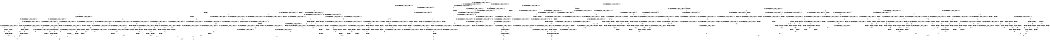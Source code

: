 digraph BCG {
size = "7, 10.5";
center = TRUE;
node [shape = circle];
0 [peripheries = 2];
0 -> 1 [label = "EX !0 !ATOMIC_EXCH_BRANCH (1, +1, TRUE, +0, 2, TRUE) !{0, 1, 2}"];
0 -> 2 [label = "EX !2 !ATOMIC_EXCH_BRANCH (1, +0, FALSE, +0, 3, TRUE) !{0, 1, 2}"];
0 -> 3 [label = "EX !1 !ATOMIC_EXCH_BRANCH (1, +0, TRUE, +0, 1, TRUE) !{0, 1, 2}"];
0 -> 4 [label = "EX !0 !ATOMIC_EXCH_BRANCH (1, +1, TRUE, +0, 2, TRUE) !{0, 1, 2}"];
1 -> 5 [label = "EX !2 !ATOMIC_EXCH_BRANCH (1, +0, FALSE, +0, 3, FALSE) !{0, 1, 2}"];
1 -> 6 [label = "EX !1 !ATOMIC_EXCH_BRANCH (1, +0, TRUE, +0, 1, FALSE) !{0, 1, 2}"];
1 -> 7 [label = "TERMINATE !0"];
2 -> 8 [label = "EX !0 !ATOMIC_EXCH_BRANCH (1, +1, TRUE, +0, 2, TRUE) !{0, 1, 2}"];
2 -> 9 [label = "EX !1 !ATOMIC_EXCH_BRANCH (1, +0, TRUE, +0, 1, TRUE) !{0, 1, 2}"];
2 -> 10 [label = "TERMINATE !2"];
2 -> 11 [label = "EX !0 !ATOMIC_EXCH_BRANCH (1, +1, TRUE, +0, 2, TRUE) !{0, 1, 2}"];
3 -> 3 [label = "EX !1 !ATOMIC_EXCH_BRANCH (1, +0, TRUE, +0, 1, TRUE) !{0, 1, 2}"];
3 -> 12 [label = "EX !0 !ATOMIC_EXCH_BRANCH (1, +1, TRUE, +0, 2, TRUE) !{0, 1, 2}"];
3 -> 13 [label = "EX !2 !ATOMIC_EXCH_BRANCH (1, +0, FALSE, +0, 3, TRUE) !{0, 1, 2}"];
3 -> 14 [label = "EX !0 !ATOMIC_EXCH_BRANCH (1, +1, TRUE, +0, 2, TRUE) !{0, 1, 2}"];
4 -> 15 [label = "EX !1 !ATOMIC_EXCH_BRANCH (1, +0, TRUE, +0, 1, FALSE) !{0, 1, 2}"];
4 -> 16 [label = "EX !2 !ATOMIC_EXCH_BRANCH (1, +0, FALSE, +0, 3, FALSE) !{0, 1, 2}"];
4 -> 17 [label = "EX !1 !ATOMIC_EXCH_BRANCH (1, +0, TRUE, +0, 1, FALSE) !{0, 1, 2}"];
4 -> 18 [label = "TERMINATE !0"];
5 -> 19 [label = "EX !2 !ATOMIC_EXCH_BRANCH (1, +1, TRUE, +0, 3, FALSE) !{0, 1, 2}"];
5 -> 20 [label = "EX !1 !ATOMIC_EXCH_BRANCH (1, +0, TRUE, +0, 1, FALSE) !{0, 1, 2}"];
5 -> 21 [label = "TERMINATE !0"];
6 -> 22 [label = "EX !2 !ATOMIC_EXCH_BRANCH (1, +0, FALSE, +0, 3, TRUE) !{0, 1, 2}"];
6 -> 23 [label = "TERMINATE !0"];
6 -> 24 [label = "TERMINATE !1"];
7 -> 25 [label = "EX !2 !ATOMIC_EXCH_BRANCH (1, +0, FALSE, +0, 3, FALSE) !{1, 2}"];
7 -> 26 [label = "EX !1 !ATOMIC_EXCH_BRANCH (1, +0, TRUE, +0, 1, FALSE) !{1, 2}"];
7 -> 27 [label = "EX !1 !ATOMIC_EXCH_BRANCH (1, +0, TRUE, +0, 1, FALSE) !{1, 2}"];
8 -> 28 [label = "EX !1 !ATOMIC_EXCH_BRANCH (1, +0, TRUE, +0, 1, FALSE) !{0, 1, 2}"];
8 -> 29 [label = "TERMINATE !0"];
8 -> 30 [label = "TERMINATE !2"];
9 -> 9 [label = "EX !1 !ATOMIC_EXCH_BRANCH (1, +0, TRUE, +0, 1, TRUE) !{0, 1, 2}"];
9 -> 31 [label = "EX !0 !ATOMIC_EXCH_BRANCH (1, +1, TRUE, +0, 2, TRUE) !{0, 1, 2}"];
9 -> 32 [label = "TERMINATE !2"];
9 -> 33 [label = "EX !0 !ATOMIC_EXCH_BRANCH (1, +1, TRUE, +0, 2, TRUE) !{0, 1, 2}"];
10 -> 34 [label = "EX !0 !ATOMIC_EXCH_BRANCH (1, +1, TRUE, +0, 2, TRUE) !{0, 1}"];
10 -> 35 [label = "EX !1 !ATOMIC_EXCH_BRANCH (1, +0, TRUE, +0, 1, TRUE) !{0, 1}"];
10 -> 36 [label = "EX !0 !ATOMIC_EXCH_BRANCH (1, +1, TRUE, +0, 2, TRUE) !{0, 1}"];
11 -> 37 [label = "EX !1 !ATOMIC_EXCH_BRANCH (1, +0, TRUE, +0, 1, FALSE) !{0, 1, 2}"];
11 -> 38 [label = "EX !1 !ATOMIC_EXCH_BRANCH (1, +0, TRUE, +0, 1, FALSE) !{0, 1, 2}"];
11 -> 39 [label = "TERMINATE !0"];
11 -> 40 [label = "TERMINATE !2"];
12 -> 6 [label = "EX !1 !ATOMIC_EXCH_BRANCH (1, +0, TRUE, +0, 1, FALSE) !{0, 1, 2}"];
12 -> 41 [label = "EX !2 !ATOMIC_EXCH_BRANCH (1, +0, FALSE, +0, 3, FALSE) !{0, 1, 2}"];
12 -> 42 [label = "TERMINATE !0"];
13 -> 9 [label = "EX !1 !ATOMIC_EXCH_BRANCH (1, +0, TRUE, +0, 1, TRUE) !{0, 1, 2}"];
13 -> 31 [label = "EX !0 !ATOMIC_EXCH_BRANCH (1, +1, TRUE, +0, 2, TRUE) !{0, 1, 2}"];
13 -> 32 [label = "TERMINATE !2"];
13 -> 33 [label = "EX !0 !ATOMIC_EXCH_BRANCH (1, +1, TRUE, +0, 2, TRUE) !{0, 1, 2}"];
14 -> 15 [label = "EX !1 !ATOMIC_EXCH_BRANCH (1, +0, TRUE, +0, 1, FALSE) !{0, 1, 2}"];
14 -> 17 [label = "EX !1 !ATOMIC_EXCH_BRANCH (1, +0, TRUE, +0, 1, FALSE) !{0, 1, 2}"];
14 -> 43 [label = "EX !2 !ATOMIC_EXCH_BRANCH (1, +0, FALSE, +0, 3, FALSE) !{0, 1, 2}"];
14 -> 44 [label = "TERMINATE !0"];
15 -> 45 [label = "EX !2 !ATOMIC_EXCH_BRANCH (1, +0, FALSE, +0, 3, TRUE) !{0, 1, 2}"];
15 -> 46 [label = "EX !2 !ATOMIC_EXCH_BRANCH (1, +0, FALSE, +0, 3, TRUE) !{0, 1, 2}"];
15 -> 47 [label = "TERMINATE !0"];
15 -> 48 [label = "TERMINATE !1"];
16 -> 49 [label = "EX !1 !ATOMIC_EXCH_BRANCH (1, +0, TRUE, +0, 1, FALSE) !{0, 1, 2}"];
16 -> 50 [label = "EX !2 !ATOMIC_EXCH_BRANCH (1, +1, TRUE, +0, 3, FALSE) !{0, 1, 2}"];
16 -> 51 [label = "EX !1 !ATOMIC_EXCH_BRANCH (1, +0, TRUE, +0, 1, FALSE) !{0, 1, 2}"];
16 -> 52 [label = "TERMINATE !0"];
17 -> 53 [label = "EX !2 !ATOMIC_EXCH_BRANCH (1, +0, FALSE, +0, 3, TRUE) !{0, 1, 2}"];
17 -> 54 [label = "TERMINATE !0"];
17 -> 55 [label = "TERMINATE !1"];
18 -> 56 [label = "EX !2 !ATOMIC_EXCH_BRANCH (1, +0, FALSE, +0, 3, FALSE) !{1, 2}"];
18 -> 57 [label = "EX !1 !ATOMIC_EXCH_BRANCH (1, +0, TRUE, +0, 1, FALSE) !{1, 2}"];
19 -> 28 [label = "EX !1 !ATOMIC_EXCH_BRANCH (1, +0, TRUE, +0, 1, FALSE) !{0, 1, 2}"];
19 -> 29 [label = "TERMINATE !0"];
19 -> 30 [label = "TERMINATE !2"];
20 -> 58 [label = "EX !2 !ATOMIC_EXCH_BRANCH (1, +1, TRUE, +0, 3, TRUE) !{0, 1, 2}"];
20 -> 59 [label = "TERMINATE !0"];
20 -> 60 [label = "TERMINATE !1"];
21 -> 61 [label = "EX !2 !ATOMIC_EXCH_BRANCH (1, +1, TRUE, +0, 3, FALSE) !{1, 2}"];
21 -> 62 [label = "EX !1 !ATOMIC_EXCH_BRANCH (1, +0, TRUE, +0, 1, FALSE) !{1, 2}"];
21 -> 63 [label = "EX !1 !ATOMIC_EXCH_BRANCH (1, +0, TRUE, +0, 1, FALSE) !{1, 2}"];
22 -> 64 [label = "TERMINATE !0"];
22 -> 65 [label = "TERMINATE !2"];
22 -> 66 [label = "TERMINATE !1"];
23 -> 67 [label = "EX !2 !ATOMIC_EXCH_BRANCH (1, +0, FALSE, +0, 3, TRUE) !{1, 2}"];
23 -> 68 [label = "TERMINATE !1"];
24 -> 69 [label = "EX !2 !ATOMIC_EXCH_BRANCH (1, +0, FALSE, +0, 3, TRUE) !{0, 2}"];
24 -> 68 [label = "TERMINATE !0"];
25 -> 61 [label = "EX !2 !ATOMIC_EXCH_BRANCH (1, +1, TRUE, +0, 3, FALSE) !{1, 2}"];
25 -> 62 [label = "EX !1 !ATOMIC_EXCH_BRANCH (1, +0, TRUE, +0, 1, FALSE) !{1, 2}"];
25 -> 63 [label = "EX !1 !ATOMIC_EXCH_BRANCH (1, +0, TRUE, +0, 1, FALSE) !{1, 2}"];
26 -> 67 [label = "EX !2 !ATOMIC_EXCH_BRANCH (1, +0, FALSE, +0, 3, TRUE) !{1, 2}"];
26 -> 68 [label = "TERMINATE !1"];
27 -> 70 [label = "EX !2 !ATOMIC_EXCH_BRANCH (1, +0, FALSE, +0, 3, TRUE) !{1, 2}"];
27 -> 71 [label = "EX !2 !ATOMIC_EXCH_BRANCH (1, +0, FALSE, +0, 3, TRUE) !{1, 2}"];
27 -> 72 [label = "TERMINATE !1"];
28 -> 64 [label = "TERMINATE !0"];
28 -> 65 [label = "TERMINATE !2"];
28 -> 66 [label = "TERMINATE !1"];
29 -> 73 [label = "EX !1 !ATOMIC_EXCH_BRANCH (1, +0, TRUE, +0, 1, FALSE) !{1, 2}"];
29 -> 74 [label = "TERMINATE !2"];
29 -> 75 [label = "EX !1 !ATOMIC_EXCH_BRANCH (1, +0, TRUE, +0, 1, FALSE) !{1, 2}"];
30 -> 76 [label = "EX !1 !ATOMIC_EXCH_BRANCH (1, +0, TRUE, +0, 1, FALSE) !{0, 1}"];
30 -> 74 [label = "TERMINATE !0"];
31 -> 28 [label = "EX !1 !ATOMIC_EXCH_BRANCH (1, +0, TRUE, +0, 1, FALSE) !{0, 1, 2}"];
31 -> 77 [label = "TERMINATE !0"];
31 -> 78 [label = "TERMINATE !2"];
32 -> 35 [label = "EX !1 !ATOMIC_EXCH_BRANCH (1, +0, TRUE, +0, 1, TRUE) !{0, 1}"];
32 -> 79 [label = "EX !0 !ATOMIC_EXCH_BRANCH (1, +1, TRUE, +0, 2, TRUE) !{0, 1}"];
32 -> 80 [label = "EX !0 !ATOMIC_EXCH_BRANCH (1, +1, TRUE, +0, 2, TRUE) !{0, 1}"];
33 -> 37 [label = "EX !1 !ATOMIC_EXCH_BRANCH (1, +0, TRUE, +0, 1, FALSE) !{0, 1, 2}"];
33 -> 38 [label = "EX !1 !ATOMIC_EXCH_BRANCH (1, +0, TRUE, +0, 1, FALSE) !{0, 1, 2}"];
33 -> 81 [label = "TERMINATE !0"];
33 -> 82 [label = "TERMINATE !2"];
34 -> 76 [label = "EX !1 !ATOMIC_EXCH_BRANCH (1, +0, TRUE, +0, 1, FALSE) !{0, 1}"];
34 -> 74 [label = "TERMINATE !0"];
35 -> 35 [label = "EX !1 !ATOMIC_EXCH_BRANCH (1, +0, TRUE, +0, 1, TRUE) !{0, 1}"];
35 -> 79 [label = "EX !0 !ATOMIC_EXCH_BRANCH (1, +1, TRUE, +0, 2, TRUE) !{0, 1}"];
35 -> 80 [label = "EX !0 !ATOMIC_EXCH_BRANCH (1, +1, TRUE, +0, 2, TRUE) !{0, 1}"];
36 -> 83 [label = "EX !1 !ATOMIC_EXCH_BRANCH (1, +0, TRUE, +0, 1, FALSE) !{0, 1}"];
36 -> 84 [label = "EX !1 !ATOMIC_EXCH_BRANCH (1, +0, TRUE, +0, 1, FALSE) !{0, 1}"];
36 -> 85 [label = "TERMINATE !0"];
37 -> 86 [label = "TERMINATE !0"];
37 -> 87 [label = "TERMINATE !2"];
37 -> 88 [label = "TERMINATE !1"];
38 -> 89 [label = "TERMINATE !0"];
38 -> 90 [label = "TERMINATE !2"];
38 -> 91 [label = "TERMINATE !1"];
39 -> 92 [label = "EX !1 !ATOMIC_EXCH_BRANCH (1, +0, TRUE, +0, 1, FALSE) !{1, 2}"];
39 -> 93 [label = "TERMINATE !2"];
40 -> 94 [label = "EX !1 !ATOMIC_EXCH_BRANCH (1, +0, TRUE, +0, 1, FALSE) !{0, 1}"];
40 -> 93 [label = "TERMINATE !0"];
41 -> 20 [label = "EX !1 !ATOMIC_EXCH_BRANCH (1, +0, TRUE, +0, 1, FALSE) !{0, 1, 2}"];
41 -> 95 [label = "EX !2 !ATOMIC_EXCH_BRANCH (1, +1, TRUE, +0, 3, FALSE) !{0, 1, 2}"];
41 -> 96 [label = "TERMINATE !0"];
42 -> 26 [label = "EX !1 !ATOMIC_EXCH_BRANCH (1, +0, TRUE, +0, 1, FALSE) !{1, 2}"];
42 -> 97 [label = "EX !2 !ATOMIC_EXCH_BRANCH (1, +0, FALSE, +0, 3, FALSE) !{1, 2}"];
42 -> 27 [label = "EX !1 !ATOMIC_EXCH_BRANCH (1, +0, TRUE, +0, 1, FALSE) !{1, 2}"];
43 -> 49 [label = "EX !1 !ATOMIC_EXCH_BRANCH (1, +0, TRUE, +0, 1, FALSE) !{0, 1, 2}"];
43 -> 51 [label = "EX !1 !ATOMIC_EXCH_BRANCH (1, +0, TRUE, +0, 1, FALSE) !{0, 1, 2}"];
43 -> 98 [label = "EX !2 !ATOMIC_EXCH_BRANCH (1, +1, TRUE, +0, 3, FALSE) !{0, 1, 2}"];
43 -> 99 [label = "TERMINATE !0"];
44 -> 57 [label = "EX !1 !ATOMIC_EXCH_BRANCH (1, +0, TRUE, +0, 1, FALSE) !{1, 2}"];
44 -> 100 [label = "EX !2 !ATOMIC_EXCH_BRANCH (1, +0, FALSE, +0, 3, FALSE) !{1, 2}"];
45 -> 101 [label = "TERMINATE !0"];
45 -> 102 [label = "TERMINATE !2"];
45 -> 103 [label = "TERMINATE !1"];
46 -> 86 [label = "TERMINATE !0"];
46 -> 87 [label = "TERMINATE !2"];
46 -> 88 [label = "TERMINATE !1"];
47 -> 104 [label = "EX !2 !ATOMIC_EXCH_BRANCH (1, +0, FALSE, +0, 3, TRUE) !{1, 2}"];
47 -> 105 [label = "TERMINATE !1"];
48 -> 106 [label = "EX !2 !ATOMIC_EXCH_BRANCH (1, +0, FALSE, +0, 3, TRUE) !{0, 2}"];
48 -> 105 [label = "TERMINATE !0"];
49 -> 107 [label = "EX !2 !ATOMIC_EXCH_BRANCH (1, +1, TRUE, +0, 3, TRUE) !{0, 1, 2}"];
49 -> 108 [label = "EX !2 !ATOMIC_EXCH_BRANCH (1, +1, TRUE, +0, 3, TRUE) !{0, 1, 2}"];
49 -> 109 [label = "TERMINATE !0"];
49 -> 110 [label = "TERMINATE !1"];
50 -> 37 [label = "EX !1 !ATOMIC_EXCH_BRANCH (1, +0, TRUE, +0, 1, FALSE) !{0, 1, 2}"];
50 -> 38 [label = "EX !1 !ATOMIC_EXCH_BRANCH (1, +0, TRUE, +0, 1, FALSE) !{0, 1, 2}"];
50 -> 39 [label = "TERMINATE !0"];
50 -> 40 [label = "TERMINATE !2"];
51 -> 111 [label = "EX !2 !ATOMIC_EXCH_BRANCH (1, +1, TRUE, +0, 3, TRUE) !{0, 1, 2}"];
51 -> 112 [label = "TERMINATE !0"];
51 -> 113 [label = "TERMINATE !1"];
52 -> 114 [label = "EX !2 !ATOMIC_EXCH_BRANCH (1, +1, TRUE, +0, 3, FALSE) !{1, 2}"];
52 -> 115 [label = "EX !1 !ATOMIC_EXCH_BRANCH (1, +0, TRUE, +0, 1, FALSE) !{1, 2}"];
53 -> 89 [label = "TERMINATE !0"];
53 -> 90 [label = "TERMINATE !2"];
53 -> 91 [label = "TERMINATE !1"];
54 -> 116 [label = "EX !2 !ATOMIC_EXCH_BRANCH (1, +0, FALSE, +0, 3, TRUE) !{1, 2}"];
54 -> 117 [label = "TERMINATE !1"];
55 -> 118 [label = "EX !2 !ATOMIC_EXCH_BRANCH (1, +0, FALSE, +0, 3, TRUE) !{0, 2}"];
55 -> 117 [label = "TERMINATE !0"];
56 -> 114 [label = "EX !2 !ATOMIC_EXCH_BRANCH (1, +1, TRUE, +0, 3, FALSE) !{1, 2}"];
56 -> 115 [label = "EX !1 !ATOMIC_EXCH_BRANCH (1, +0, TRUE, +0, 1, FALSE) !{1, 2}"];
57 -> 116 [label = "EX !2 !ATOMIC_EXCH_BRANCH (1, +0, FALSE, +0, 3, TRUE) !{1, 2}"];
57 -> 117 [label = "TERMINATE !1"];
58 -> 119 [label = "TERMINATE !0"];
58 -> 120 [label = "TERMINATE !2"];
58 -> 121 [label = "TERMINATE !1"];
59 -> 122 [label = "EX !2 !ATOMIC_EXCH_BRANCH (1, +1, TRUE, +0, 3, TRUE) !{1, 2}"];
59 -> 123 [label = "TERMINATE !1"];
60 -> 124 [label = "EX !2 !ATOMIC_EXCH_BRANCH (1, +1, TRUE, +0, 3, TRUE) !{0, 2}"];
60 -> 123 [label = "TERMINATE !0"];
61 -> 73 [label = "EX !1 !ATOMIC_EXCH_BRANCH (1, +0, TRUE, +0, 1, FALSE) !{1, 2}"];
61 -> 74 [label = "TERMINATE !2"];
61 -> 75 [label = "EX !1 !ATOMIC_EXCH_BRANCH (1, +0, TRUE, +0, 1, FALSE) !{1, 2}"];
62 -> 122 [label = "EX !2 !ATOMIC_EXCH_BRANCH (1, +1, TRUE, +0, 3, TRUE) !{1, 2}"];
62 -> 123 [label = "TERMINATE !1"];
63 -> 125 [label = "EX !2 !ATOMIC_EXCH_BRANCH (1, +1, TRUE, +0, 3, TRUE) !{1, 2}"];
63 -> 126 [label = "EX !2 !ATOMIC_EXCH_BRANCH (1, +1, TRUE, +0, 3, TRUE) !{1, 2}"];
63 -> 127 [label = "TERMINATE !1"];
64 -> 128 [label = "TERMINATE !2"];
64 -> 129 [label = "TERMINATE !1"];
65 -> 128 [label = "TERMINATE !0"];
65 -> 130 [label = "TERMINATE !1"];
66 -> 129 [label = "TERMINATE !0"];
66 -> 130 [label = "TERMINATE !2"];
67 -> 128 [label = "TERMINATE !2"];
67 -> 129 [label = "TERMINATE !1"];
68 -> 131 [label = "EX !2 !ATOMIC_EXCH_BRANCH (1, +0, FALSE, +0, 3, TRUE) !{2}"];
68 -> 132 [label = "EX !2 !ATOMIC_EXCH_BRANCH (1, +0, FALSE, +0, 3, TRUE) !{2}"];
69 -> 129 [label = "TERMINATE !0"];
69 -> 130 [label = "TERMINATE !2"];
70 -> 133 [label = "TERMINATE !2"];
70 -> 134 [label = "TERMINATE !1"];
71 -> 135 [label = "TERMINATE !2"];
71 -> 136 [label = "TERMINATE !1"];
72 -> 137 [label = "EX !2 !ATOMIC_EXCH_BRANCH (1, +0, FALSE, +0, 3, TRUE) !{2}"];
73 -> 128 [label = "TERMINATE !2"];
73 -> 129 [label = "TERMINATE !1"];
74 -> 138 [label = "EX !1 !ATOMIC_EXCH_BRANCH (1, +0, TRUE, +0, 1, FALSE) !{1}"];
74 -> 139 [label = "EX !1 !ATOMIC_EXCH_BRANCH (1, +0, TRUE, +0, 1, FALSE) !{1}"];
75 -> 135 [label = "TERMINATE !2"];
75 -> 136 [label = "TERMINATE !1"];
76 -> 128 [label = "TERMINATE !0"];
76 -> 130 [label = "TERMINATE !1"];
77 -> 73 [label = "EX !1 !ATOMIC_EXCH_BRANCH (1, +0, TRUE, +0, 1, FALSE) !{1, 2}"];
77 -> 140 [label = "TERMINATE !2"];
77 -> 75 [label = "EX !1 !ATOMIC_EXCH_BRANCH (1, +0, TRUE, +0, 1, FALSE) !{1, 2}"];
78 -> 76 [label = "EX !1 !ATOMIC_EXCH_BRANCH (1, +0, TRUE, +0, 1, FALSE) !{0, 1}"];
78 -> 140 [label = "TERMINATE !0"];
79 -> 76 [label = "EX !1 !ATOMIC_EXCH_BRANCH (1, +0, TRUE, +0, 1, FALSE) !{0, 1}"];
79 -> 140 [label = "TERMINATE !0"];
80 -> 83 [label = "EX !1 !ATOMIC_EXCH_BRANCH (1, +0, TRUE, +0, 1, FALSE) !{0, 1}"];
80 -> 84 [label = "EX !1 !ATOMIC_EXCH_BRANCH (1, +0, TRUE, +0, 1, FALSE) !{0, 1}"];
80 -> 141 [label = "TERMINATE !0"];
81 -> 92 [label = "EX !1 !ATOMIC_EXCH_BRANCH (1, +0, TRUE, +0, 1, FALSE) !{1, 2}"];
81 -> 142 [label = "TERMINATE !2"];
82 -> 94 [label = "EX !1 !ATOMIC_EXCH_BRANCH (1, +0, TRUE, +0, 1, FALSE) !{0, 1}"];
82 -> 142 [label = "TERMINATE !0"];
83 -> 143 [label = "TERMINATE !0"];
83 -> 144 [label = "TERMINATE !1"];
84 -> 145 [label = "TERMINATE !0"];
84 -> 146 [label = "TERMINATE !1"];
85 -> 147 [label = "EX !1 !ATOMIC_EXCH_BRANCH (1, +0, TRUE, +0, 1, FALSE) !{1}"];
86 -> 148 [label = "TERMINATE !2"];
86 -> 149 [label = "TERMINATE !1"];
87 -> 148 [label = "TERMINATE !0"];
87 -> 150 [label = "TERMINATE !1"];
88 -> 149 [label = "TERMINATE !0"];
88 -> 150 [label = "TERMINATE !2"];
89 -> 151 [label = "TERMINATE !2"];
89 -> 152 [label = "TERMINATE !1"];
90 -> 151 [label = "TERMINATE !0"];
90 -> 153 [label = "TERMINATE !1"];
91 -> 152 [label = "TERMINATE !0"];
91 -> 153 [label = "TERMINATE !2"];
92 -> 151 [label = "TERMINATE !2"];
92 -> 152 [label = "TERMINATE !1"];
93 -> 154 [label = "EX !1 !ATOMIC_EXCH_BRANCH (1, +0, TRUE, +0, 1, FALSE) !{1}"];
94 -> 151 [label = "TERMINATE !0"];
94 -> 153 [label = "TERMINATE !1"];
95 -> 28 [label = "EX !1 !ATOMIC_EXCH_BRANCH (1, +0, TRUE, +0, 1, FALSE) !{0, 1, 2}"];
95 -> 77 [label = "TERMINATE !0"];
95 -> 78 [label = "TERMINATE !2"];
96 -> 62 [label = "EX !1 !ATOMIC_EXCH_BRANCH (1, +0, TRUE, +0, 1, FALSE) !{1, 2}"];
96 -> 155 [label = "EX !2 !ATOMIC_EXCH_BRANCH (1, +1, TRUE, +0, 3, FALSE) !{1, 2}"];
96 -> 63 [label = "EX !1 !ATOMIC_EXCH_BRANCH (1, +0, TRUE, +0, 1, FALSE) !{1, 2}"];
97 -> 62 [label = "EX !1 !ATOMIC_EXCH_BRANCH (1, +0, TRUE, +0, 1, FALSE) !{1, 2}"];
97 -> 155 [label = "EX !2 !ATOMIC_EXCH_BRANCH (1, +1, TRUE, +0, 3, FALSE) !{1, 2}"];
97 -> 63 [label = "EX !1 !ATOMIC_EXCH_BRANCH (1, +0, TRUE, +0, 1, FALSE) !{1, 2}"];
98 -> 37 [label = "EX !1 !ATOMIC_EXCH_BRANCH (1, +0, TRUE, +0, 1, FALSE) !{0, 1, 2}"];
98 -> 38 [label = "EX !1 !ATOMIC_EXCH_BRANCH (1, +0, TRUE, +0, 1, FALSE) !{0, 1, 2}"];
98 -> 81 [label = "TERMINATE !0"];
98 -> 82 [label = "TERMINATE !2"];
99 -> 115 [label = "EX !1 !ATOMIC_EXCH_BRANCH (1, +0, TRUE, +0, 1, FALSE) !{1, 2}"];
99 -> 156 [label = "EX !2 !ATOMIC_EXCH_BRANCH (1, +1, TRUE, +0, 3, FALSE) !{1, 2}"];
100 -> 115 [label = "EX !1 !ATOMIC_EXCH_BRANCH (1, +0, TRUE, +0, 1, FALSE) !{1, 2}"];
100 -> 156 [label = "EX !2 !ATOMIC_EXCH_BRANCH (1, +1, TRUE, +0, 3, FALSE) !{1, 2}"];
101 -> 157 [label = "TERMINATE !2"];
101 -> 158 [label = "TERMINATE !1"];
102 -> 157 [label = "TERMINATE !0"];
102 -> 159 [label = "TERMINATE !1"];
103 -> 158 [label = "TERMINATE !0"];
103 -> 159 [label = "TERMINATE !2"];
104 -> 148 [label = "TERMINATE !2"];
104 -> 149 [label = "TERMINATE !1"];
105 -> 160 [label = "EX !2 !ATOMIC_EXCH_BRANCH (1, +0, FALSE, +0, 3, TRUE) !{2}"];
106 -> 149 [label = "TERMINATE !0"];
106 -> 150 [label = "TERMINATE !2"];
107 -> 161 [label = "TERMINATE !0"];
107 -> 162 [label = "TERMINATE !2"];
107 -> 163 [label = "TERMINATE !1"];
108 -> 164 [label = "TERMINATE !0"];
108 -> 165 [label = "TERMINATE !2"];
108 -> 166 [label = "TERMINATE !1"];
109 -> 167 [label = "EX !2 !ATOMIC_EXCH_BRANCH (1, +1, TRUE, +0, 3, TRUE) !{1, 2}"];
109 -> 168 [label = "TERMINATE !1"];
110 -> 169 [label = "EX !2 !ATOMIC_EXCH_BRANCH (1, +1, TRUE, +0, 3, TRUE) !{0, 2}"];
110 -> 168 [label = "TERMINATE !0"];
111 -> 170 [label = "TERMINATE !0"];
111 -> 171 [label = "TERMINATE !2"];
111 -> 172 [label = "TERMINATE !1"];
112 -> 173 [label = "EX !2 !ATOMIC_EXCH_BRANCH (1, +1, TRUE, +0, 3, TRUE) !{1, 2}"];
112 -> 174 [label = "TERMINATE !1"];
113 -> 175 [label = "EX !2 !ATOMIC_EXCH_BRANCH (1, +1, TRUE, +0, 3, TRUE) !{0, 2}"];
113 -> 174 [label = "TERMINATE !0"];
114 -> 92 [label = "EX !1 !ATOMIC_EXCH_BRANCH (1, +0, TRUE, +0, 1, FALSE) !{1, 2}"];
114 -> 93 [label = "TERMINATE !2"];
115 -> 173 [label = "EX !2 !ATOMIC_EXCH_BRANCH (1, +1, TRUE, +0, 3, TRUE) !{1, 2}"];
115 -> 174 [label = "TERMINATE !1"];
116 -> 151 [label = "TERMINATE !2"];
116 -> 152 [label = "TERMINATE !1"];
117 -> 176 [label = "EX !2 !ATOMIC_EXCH_BRANCH (1, +0, FALSE, +0, 3, TRUE) !{2}"];
118 -> 152 [label = "TERMINATE !0"];
118 -> 153 [label = "TERMINATE !2"];
119 -> 177 [label = "TERMINATE !2"];
119 -> 178 [label = "TERMINATE !1"];
120 -> 177 [label = "TERMINATE !0"];
120 -> 179 [label = "TERMINATE !1"];
121 -> 178 [label = "TERMINATE !0"];
121 -> 179 [label = "TERMINATE !2"];
122 -> 177 [label = "TERMINATE !2"];
122 -> 178 [label = "TERMINATE !1"];
123 -> 180 [label = "EX !2 !ATOMIC_EXCH_BRANCH (1, +1, TRUE, +0, 3, TRUE) !{2}"];
123 -> 181 [label = "EX !2 !ATOMIC_EXCH_BRANCH (1, +1, TRUE, +0, 3, TRUE) !{2}"];
124 -> 178 [label = "TERMINATE !0"];
124 -> 179 [label = "TERMINATE !2"];
125 -> 182 [label = "TERMINATE !2"];
125 -> 183 [label = "TERMINATE !1"];
126 -> 184 [label = "TERMINATE !2"];
126 -> 185 [label = "TERMINATE !1"];
127 -> 186 [label = "EX !2 !ATOMIC_EXCH_BRANCH (1, +1, TRUE, +0, 3, TRUE) !{2}"];
128 -> 187 [label = "TERMINATE !1"];
129 -> 187 [label = "TERMINATE !2"];
130 -> 187 [label = "TERMINATE !0"];
131 -> 187 [label = "TERMINATE !2"];
132 -> 188 [label = "TERMINATE !2"];
133 -> 189 [label = "TERMINATE !1"];
134 -> 189 [label = "TERMINATE !2"];
135 -> 190 [label = "TERMINATE !1"];
136 -> 190 [label = "TERMINATE !2"];
137 -> 190 [label = "TERMINATE !2"];
138 -> 187 [label = "TERMINATE !1"];
139 -> 191 [label = "TERMINATE !1"];
140 -> 138 [label = "EX !1 !ATOMIC_EXCH_BRANCH (1, +0, TRUE, +0, 1, FALSE) !{1}"];
140 -> 139 [label = "EX !1 !ATOMIC_EXCH_BRANCH (1, +0, TRUE, +0, 1, FALSE) !{1}"];
141 -> 147 [label = "EX !1 !ATOMIC_EXCH_BRANCH (1, +0, TRUE, +0, 1, FALSE) !{1}"];
142 -> 154 [label = "EX !1 !ATOMIC_EXCH_BRANCH (1, +0, TRUE, +0, 1, FALSE) !{1}"];
143 -> 192 [label = "TERMINATE !1"];
144 -> 192 [label = "TERMINATE !0"];
145 -> 193 [label = "TERMINATE !1"];
146 -> 193 [label = "TERMINATE !0"];
147 -> 193 [label = "TERMINATE !1"];
148 -> 194 [label = "TERMINATE !1"];
149 -> 194 [label = "TERMINATE !2"];
150 -> 194 [label = "TERMINATE !0"];
151 -> 195 [label = "TERMINATE !1"];
152 -> 195 [label = "TERMINATE !2"];
153 -> 195 [label = "TERMINATE !0"];
154 -> 195 [label = "TERMINATE !1"];
155 -> 73 [label = "EX !1 !ATOMIC_EXCH_BRANCH (1, +0, TRUE, +0, 1, FALSE) !{1, 2}"];
155 -> 140 [label = "TERMINATE !2"];
155 -> 75 [label = "EX !1 !ATOMIC_EXCH_BRANCH (1, +0, TRUE, +0, 1, FALSE) !{1, 2}"];
156 -> 92 [label = "EX !1 !ATOMIC_EXCH_BRANCH (1, +0, TRUE, +0, 1, FALSE) !{1, 2}"];
156 -> 142 [label = "TERMINATE !2"];
157 -> 196 [label = "TERMINATE !1"];
158 -> 196 [label = "TERMINATE !2"];
159 -> 196 [label = "TERMINATE !0"];
160 -> 194 [label = "TERMINATE !2"];
161 -> 197 [label = "TERMINATE !2"];
161 -> 198 [label = "TERMINATE !1"];
162 -> 197 [label = "TERMINATE !0"];
162 -> 199 [label = "TERMINATE !1"];
163 -> 198 [label = "TERMINATE !0"];
163 -> 199 [label = "TERMINATE !2"];
164 -> 200 [label = "TERMINATE !2"];
164 -> 201 [label = "TERMINATE !1"];
165 -> 200 [label = "TERMINATE !0"];
165 -> 202 [label = "TERMINATE !1"];
166 -> 201 [label = "TERMINATE !0"];
166 -> 202 [label = "TERMINATE !2"];
167 -> 200 [label = "TERMINATE !2"];
167 -> 201 [label = "TERMINATE !1"];
168 -> 203 [label = "EX !2 !ATOMIC_EXCH_BRANCH (1, +1, TRUE, +0, 3, TRUE) !{2}"];
169 -> 201 [label = "TERMINATE !0"];
169 -> 202 [label = "TERMINATE !2"];
170 -> 204 [label = "TERMINATE !2"];
170 -> 205 [label = "TERMINATE !1"];
171 -> 204 [label = "TERMINATE !0"];
171 -> 206 [label = "TERMINATE !1"];
172 -> 205 [label = "TERMINATE !0"];
172 -> 206 [label = "TERMINATE !2"];
173 -> 204 [label = "TERMINATE !2"];
173 -> 205 [label = "TERMINATE !1"];
174 -> 207 [label = "EX !2 !ATOMIC_EXCH_BRANCH (1, +1, TRUE, +0, 3, TRUE) !{2}"];
175 -> 205 [label = "TERMINATE !0"];
175 -> 206 [label = "TERMINATE !2"];
176 -> 195 [label = "TERMINATE !2"];
177 -> 208 [label = "TERMINATE !1"];
178 -> 208 [label = "TERMINATE !2"];
179 -> 208 [label = "TERMINATE !0"];
180 -> 208 [label = "TERMINATE !2"];
181 -> 209 [label = "TERMINATE !2"];
182 -> 210 [label = "TERMINATE !1"];
183 -> 210 [label = "TERMINATE !2"];
184 -> 211 [label = "TERMINATE !1"];
185 -> 211 [label = "TERMINATE !2"];
186 -> 211 [label = "TERMINATE !2"];
187 -> 212 [label = "exit"];
188 -> 213 [label = "exit"];
189 -> 214 [label = "exit"];
190 -> 215 [label = "exit"];
191 -> 216 [label = "exit"];
192 -> 217 [label = "exit"];
193 -> 218 [label = "exit"];
194 -> 219 [label = "exit"];
195 -> 220 [label = "exit"];
196 -> 221 [label = "exit"];
197 -> 222 [label = "TERMINATE !1"];
198 -> 222 [label = "TERMINATE !2"];
199 -> 222 [label = "TERMINATE !0"];
200 -> 223 [label = "TERMINATE !1"];
201 -> 223 [label = "TERMINATE !2"];
202 -> 223 [label = "TERMINATE !0"];
203 -> 223 [label = "TERMINATE !2"];
204 -> 224 [label = "TERMINATE !1"];
205 -> 224 [label = "TERMINATE !2"];
206 -> 224 [label = "TERMINATE !0"];
207 -> 224 [label = "TERMINATE !2"];
208 -> 212 [label = "exit"];
209 -> 213 [label = "exit"];
210 -> 214 [label = "exit"];
211 -> 215 [label = "exit"];
222 -> 221 [label = "exit"];
223 -> 219 [label = "exit"];
224 -> 220 [label = "exit"];
}
